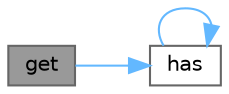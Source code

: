 digraph "get"
{
 // INTERACTIVE_SVG=YES
 // LATEX_PDF_SIZE
  bgcolor="transparent";
  edge [fontname=Helvetica,fontsize=10,labelfontname=Helvetica,labelfontsize=10];
  node [fontname=Helvetica,fontsize=10,shape=box,height=0.2,width=0.4];
  rankdir="LR";
  Node1 [label="get",height=0.2,width=0.4,color="gray40", fillcolor="grey60", style="filled", fontcolor="black",tooltip=" "];
  Node1 -> Node2 [color="steelblue1",style="solid"];
  Node2 [label="has",height=0.2,width=0.4,color="grey40", fillcolor="white", style="filled",URL="$classore_1_1data_1_1_netting_set_manager.html#aa21219a023a28c4c797a5a5e513ed915",tooltip=" "];
  Node2 -> Node2 [color="steelblue1",style="solid"];
}
